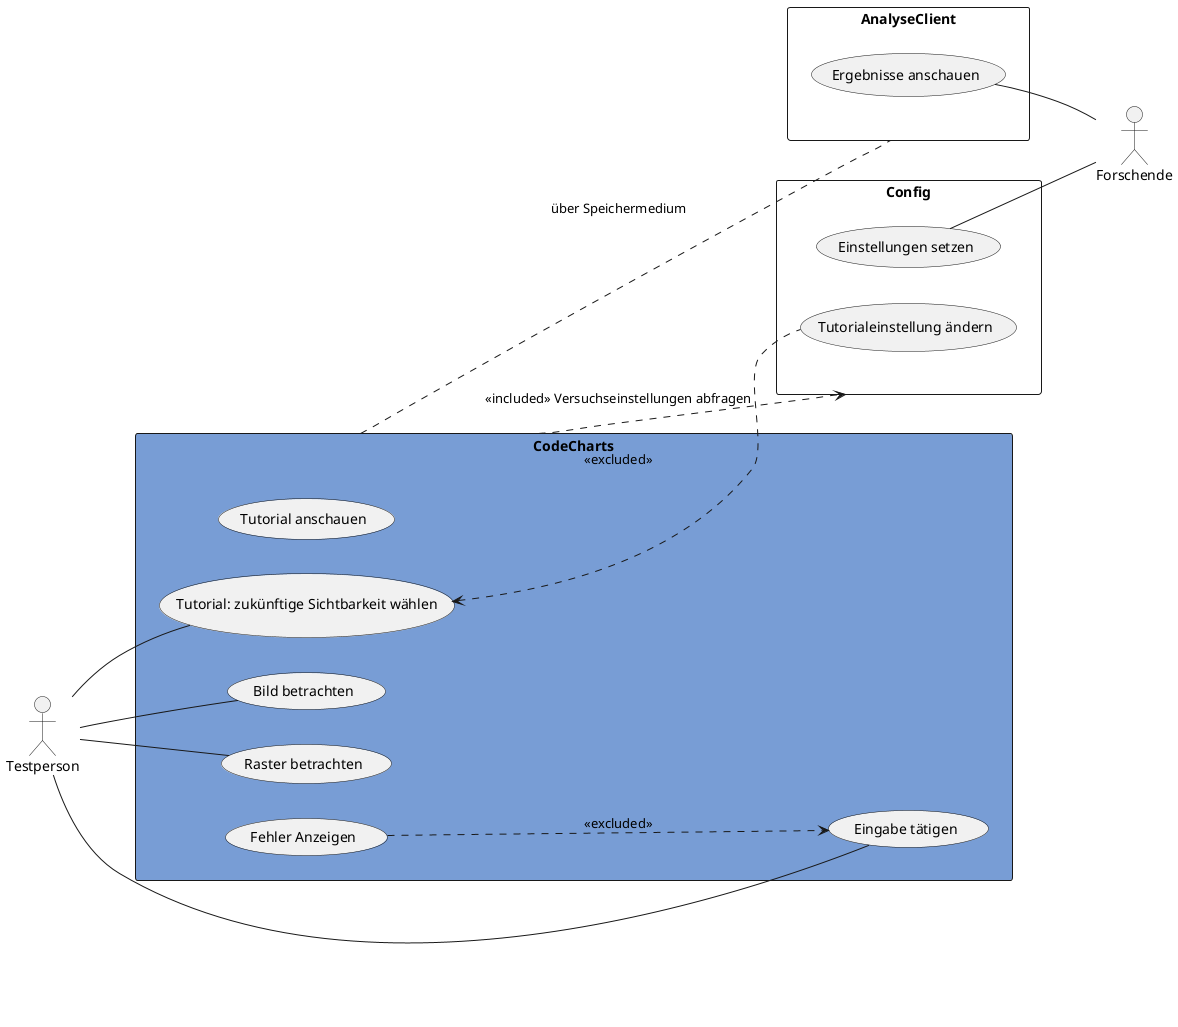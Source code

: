 @startuml CodeCharts
left to right direction

actor Testperson as t
actor Forschende as f

rectangle CodeCharts as z #789dd5 {
    usecase "Tutorial anschauen" as td
    usecase "Tutorial: zukünftige Sichtbarkeit wählen" as tw
    usecase "Bild betrachten" as bb
    usecase "Raster betrachten" as rb
    usecase "Eingabe tätigen" as et
    usecase "Fehler Anzeigen" as fa
}

rectangle AnalyseClient as a {
    usecase "Ergebnisse anschauen" as ea
}

rectangle Config as c {
    usecase "Einstellungen setzen" as es
    usecase "Tutorialeinstellung ändern" as tä
}

' Testperson
' t -- td
t -- tw
t -- bb
t -- rb
t -- et

' Forschende
es -- f
ea -- f

' intern
tw <.. tä : <<excluded>> 
z .. a : über Speichermedium
z ..> c : <<included>> Versuchseinstellungen abfragen
fa ..> et : <<excluded>> 


@enduml
